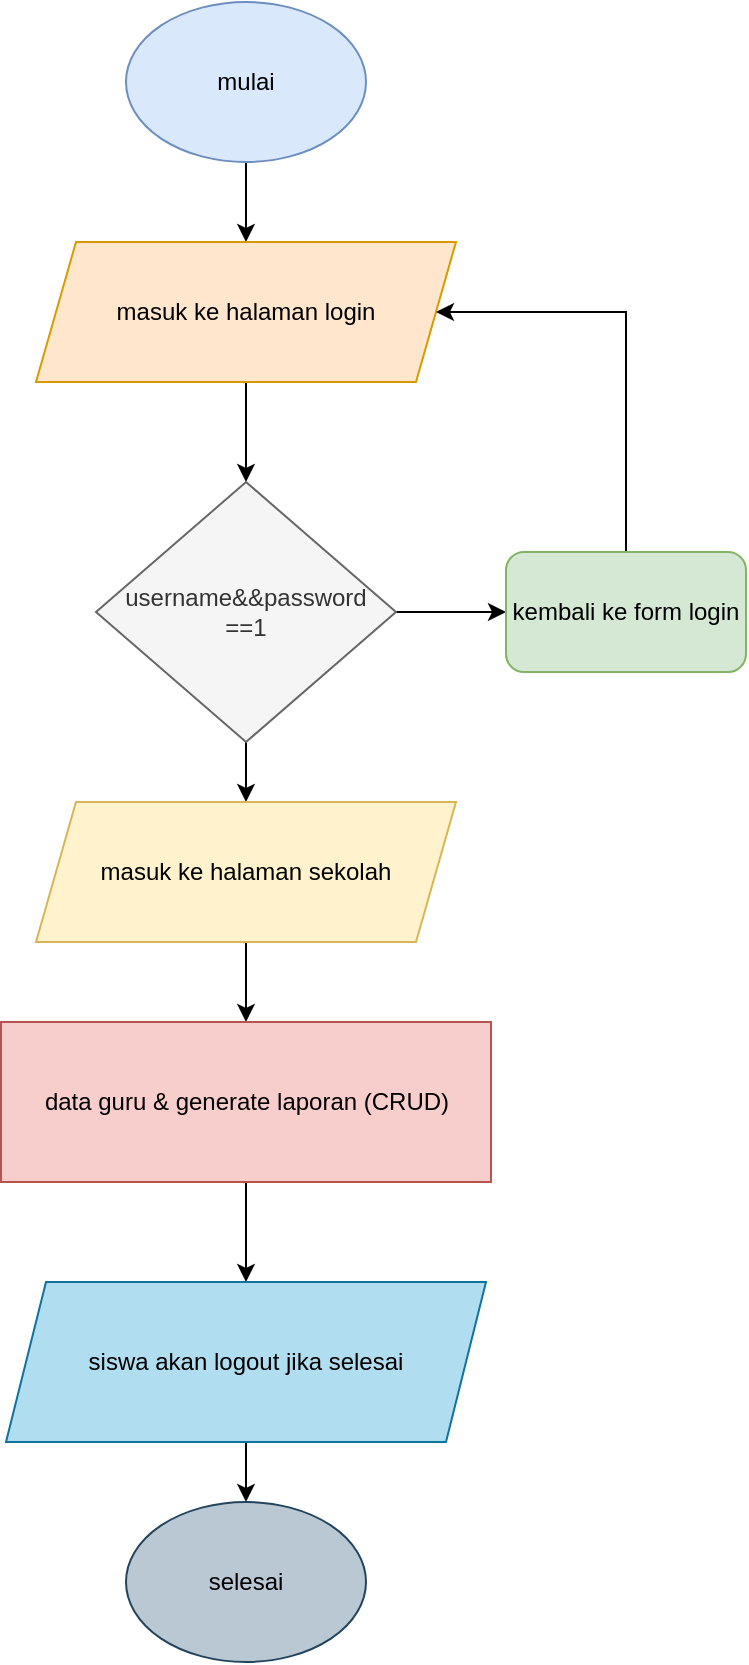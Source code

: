 <mxfile version="13.9.9" type="device"><diagram id="WRtUbSTgNB2pbKoOCc4T" name="Page-1"><mxGraphModel dx="1086" dy="806" grid="1" gridSize="10" guides="1" tooltips="1" connect="1" arrows="1" fold="1" page="1" pageScale="1" pageWidth="700" pageHeight="1000" math="0" shadow="0"><root><mxCell id="0"/><mxCell id="1" parent="0"/><mxCell id="eCZyYoMEsL0N1sCHX40T-11" style="edgeStyle=orthogonalEdgeStyle;rounded=0;orthogonalLoop=1;jettySize=auto;html=1;exitX=0.5;exitY=1;exitDx=0;exitDy=0;entryX=0.5;entryY=0;entryDx=0;entryDy=0;" parent="1" source="eCZyYoMEsL0N1sCHX40T-1" target="eCZyYoMEsL0N1sCHX40T-2" edge="1"><mxGeometry relative="1" as="geometry"/></mxCell><mxCell id="eCZyYoMEsL0N1sCHX40T-1" value="mulai" style="ellipse;whiteSpace=wrap;html=1;fillColor=#dae8fc;strokeColor=#6c8ebf;" parent="1" vertex="1"><mxGeometry x="300" y="80" width="120" height="80" as="geometry"/></mxCell><mxCell id="eCZyYoMEsL0N1sCHX40T-12" style="edgeStyle=orthogonalEdgeStyle;rounded=0;orthogonalLoop=1;jettySize=auto;html=1;exitX=0.5;exitY=1;exitDx=0;exitDy=0;" parent="1" source="eCZyYoMEsL0N1sCHX40T-2" target="eCZyYoMEsL0N1sCHX40T-3" edge="1"><mxGeometry relative="1" as="geometry"/></mxCell><mxCell id="eCZyYoMEsL0N1sCHX40T-2" value="masuk ke halaman login" style="shape=parallelogram;perimeter=parallelogramPerimeter;whiteSpace=wrap;html=1;fixedSize=1;fillColor=#ffe6cc;strokeColor=#d79b00;" parent="1" vertex="1"><mxGeometry x="255" y="200" width="210" height="70" as="geometry"/></mxCell><mxCell id="eCZyYoMEsL0N1sCHX40T-13" style="edgeStyle=orthogonalEdgeStyle;rounded=0;orthogonalLoop=1;jettySize=auto;html=1;exitX=0.5;exitY=1;exitDx=0;exitDy=0;entryX=0.5;entryY=0;entryDx=0;entryDy=0;" parent="1" source="eCZyYoMEsL0N1sCHX40T-3" target="eCZyYoMEsL0N1sCHX40T-6" edge="1"><mxGeometry relative="1" as="geometry"/></mxCell><mxCell id="eCZyYoMEsL0N1sCHX40T-18" style="edgeStyle=orthogonalEdgeStyle;rounded=0;orthogonalLoop=1;jettySize=auto;html=1;exitX=1;exitY=0.5;exitDx=0;exitDy=0;" parent="1" source="eCZyYoMEsL0N1sCHX40T-3" target="eCZyYoMEsL0N1sCHX40T-4" edge="1"><mxGeometry relative="1" as="geometry"/></mxCell><mxCell id="eCZyYoMEsL0N1sCHX40T-3" value="username&amp;amp;&amp;amp;password&lt;br&gt;==1" style="rhombus;whiteSpace=wrap;html=1;fillColor=#f5f5f5;strokeColor=#666666;fontColor=#333333;" parent="1" vertex="1"><mxGeometry x="285" y="320" width="150" height="130" as="geometry"/></mxCell><mxCell id="eCZyYoMEsL0N1sCHX40T-19" style="edgeStyle=orthogonalEdgeStyle;rounded=0;orthogonalLoop=1;jettySize=auto;html=1;exitX=0.5;exitY=0;exitDx=0;exitDy=0;entryX=1;entryY=0.5;entryDx=0;entryDy=0;" parent="1" source="eCZyYoMEsL0N1sCHX40T-4" target="eCZyYoMEsL0N1sCHX40T-2" edge="1"><mxGeometry relative="1" as="geometry"><Array as="points"><mxPoint x="550" y="235"/></Array></mxGeometry></mxCell><mxCell id="eCZyYoMEsL0N1sCHX40T-4" value="kembali ke form login" style="rounded=1;whiteSpace=wrap;html=1;fillColor=#d5e8d4;strokeColor=#82b366;" parent="1" vertex="1"><mxGeometry x="490" y="355" width="120" height="60" as="geometry"/></mxCell><mxCell id="eCZyYoMEsL0N1sCHX40T-14" style="edgeStyle=orthogonalEdgeStyle;rounded=0;orthogonalLoop=1;jettySize=auto;html=1;exitX=0.5;exitY=1;exitDx=0;exitDy=0;entryX=0.5;entryY=0;entryDx=0;entryDy=0;" parent="1" source="eCZyYoMEsL0N1sCHX40T-6" target="eCZyYoMEsL0N1sCHX40T-7" edge="1"><mxGeometry relative="1" as="geometry"/></mxCell><mxCell id="eCZyYoMEsL0N1sCHX40T-6" value="masuk ke halaman sekolah" style="shape=parallelogram;perimeter=parallelogramPerimeter;whiteSpace=wrap;html=1;fixedSize=1;fillColor=#fff2cc;strokeColor=#d6b656;" parent="1" vertex="1"><mxGeometry x="255" y="480" width="210" height="70" as="geometry"/></mxCell><mxCell id="eCZyYoMEsL0N1sCHX40T-15" style="edgeStyle=orthogonalEdgeStyle;rounded=0;orthogonalLoop=1;jettySize=auto;html=1;exitX=0.5;exitY=1;exitDx=0;exitDy=0;entryX=0.5;entryY=0;entryDx=0;entryDy=0;entryPerimeter=0;" parent="1" source="eCZyYoMEsL0N1sCHX40T-7" edge="1"><mxGeometry relative="1" as="geometry"><mxPoint x="360" y="720" as="targetPoint"/></mxGeometry></mxCell><mxCell id="eCZyYoMEsL0N1sCHX40T-7" value="data guru &amp;amp; generate laporan (CRUD)" style="rounded=0;whiteSpace=wrap;html=1;fillColor=#f8cecc;strokeColor=#b85450;" parent="1" vertex="1"><mxGeometry x="237.5" y="590" width="245" height="80" as="geometry"/></mxCell><mxCell id="eCZyYoMEsL0N1sCHX40T-17" style="edgeStyle=orthogonalEdgeStyle;rounded=0;orthogonalLoop=1;jettySize=auto;html=1;exitX=0.5;exitY=1;exitDx=0;exitDy=0;entryX=0.5;entryY=0;entryDx=0;entryDy=0;" parent="1" source="eCZyYoMEsL0N1sCHX40T-9" target="eCZyYoMEsL0N1sCHX40T-10" edge="1"><mxGeometry relative="1" as="geometry"/></mxCell><mxCell id="eCZyYoMEsL0N1sCHX40T-9" value="siswa akan logout jika selesai" style="shape=parallelogram;perimeter=parallelogramPerimeter;whiteSpace=wrap;html=1;fixedSize=1;fillColor=#b1ddf0;strokeColor=#10739e;" parent="1" vertex="1"><mxGeometry x="240" y="720" width="240" height="80" as="geometry"/></mxCell><mxCell id="eCZyYoMEsL0N1sCHX40T-10" value="selesai" style="ellipse;whiteSpace=wrap;html=1;fillColor=#bac8d3;strokeColor=#23445d;" parent="1" vertex="1"><mxGeometry x="300" y="830" width="120" height="80" as="geometry"/></mxCell></root></mxGraphModel></diagram></mxfile>